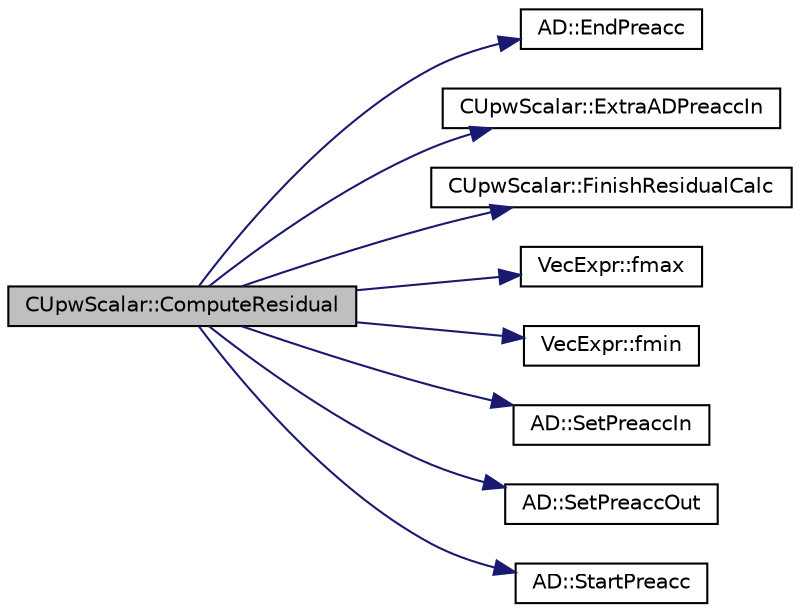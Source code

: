 digraph "CUpwScalar::ComputeResidual"
{
 // LATEX_PDF_SIZE
  edge [fontname="Helvetica",fontsize="10",labelfontname="Helvetica",labelfontsize="10"];
  node [fontname="Helvetica",fontsize="10",shape=record];
  rankdir="LR";
  Node1 [label="CUpwScalar::ComputeResidual",height=0.2,width=0.4,color="black", fillcolor="grey75", style="filled", fontcolor="black",tooltip="Compute the scalar upwind flux between two nodes i and j."];
  Node1 -> Node2 [color="midnightblue",fontsize="10",style="solid",fontname="Helvetica"];
  Node2 [label="AD::EndPreacc",height=0.2,width=0.4,color="black", fillcolor="white", style="filled",URL="$namespaceAD.html#a309d057a92faa60a3a760254678ec9ea",tooltip="Ends a preaccumulation section and computes the local Jacobi matrix of a code section using the varia..."];
  Node1 -> Node3 [color="midnightblue",fontsize="10",style="solid",fontname="Helvetica"];
  Node3 [label="CUpwScalar::ExtraADPreaccIn",height=0.2,width=0.4,color="black", fillcolor="white", style="filled",URL="$classCUpwScalar.html#a4478421251a6eb7e553126eea2427c35",tooltip="A pure virtual function. Derived classes must use it to register the additional variables they use as..."];
  Node1 -> Node4 [color="midnightblue",fontsize="10",style="solid",fontname="Helvetica"];
  Node4 [label="CUpwScalar::FinishResidualCalc",height=0.2,width=0.4,color="black", fillcolor="white", style="filled",URL="$classCUpwScalar.html#a3815628c8d52299f4e0b39fdaf3df4ef",tooltip="Model-specific steps in the ComputeResidual method, derived classes compute the Flux and its Jacobian..."];
  Node1 -> Node5 [color="midnightblue",fontsize="10",style="solid",fontname="Helvetica"];
  Node5 [label="VecExpr::fmax",height=0.2,width=0.4,color="black", fillcolor="white", style="filled",URL="$group__VecExpr.html#gaa1a2012ba7d4b10571ed831a1e27167f",tooltip=" "];
  Node1 -> Node6 [color="midnightblue",fontsize="10",style="solid",fontname="Helvetica"];
  Node6 [label="VecExpr::fmin",height=0.2,width=0.4,color="black", fillcolor="white", style="filled",URL="$group__VecExpr.html#ga745997e284546f7a399a83b3f7d844f6",tooltip=" "];
  Node1 -> Node7 [color="midnightblue",fontsize="10",style="solid",fontname="Helvetica"];
  Node7 [label="AD::SetPreaccIn",height=0.2,width=0.4,color="black", fillcolor="white", style="filled",URL="$namespaceAD.html#aa163589c94af6ddfdbcf901ecc76ac77",tooltip="Sets the scalar inputs of a preaccumulation section."];
  Node1 -> Node8 [color="midnightblue",fontsize="10",style="solid",fontname="Helvetica"];
  Node8 [label="AD::SetPreaccOut",height=0.2,width=0.4,color="black", fillcolor="white", style="filled",URL="$namespaceAD.html#a96f26aa5f6909173e990e03b864fec33",tooltip="Sets the scalar outputs of a preaccumulation section."];
  Node1 -> Node9 [color="midnightblue",fontsize="10",style="solid",fontname="Helvetica"];
  Node9 [label="AD::StartPreacc",height=0.2,width=0.4,color="black", fillcolor="white", style="filled",URL="$namespaceAD.html#a2a1e9c4b109fd751e84132c9495de3ff",tooltip="Starts a new preaccumulation section and sets the input variables."];
}

